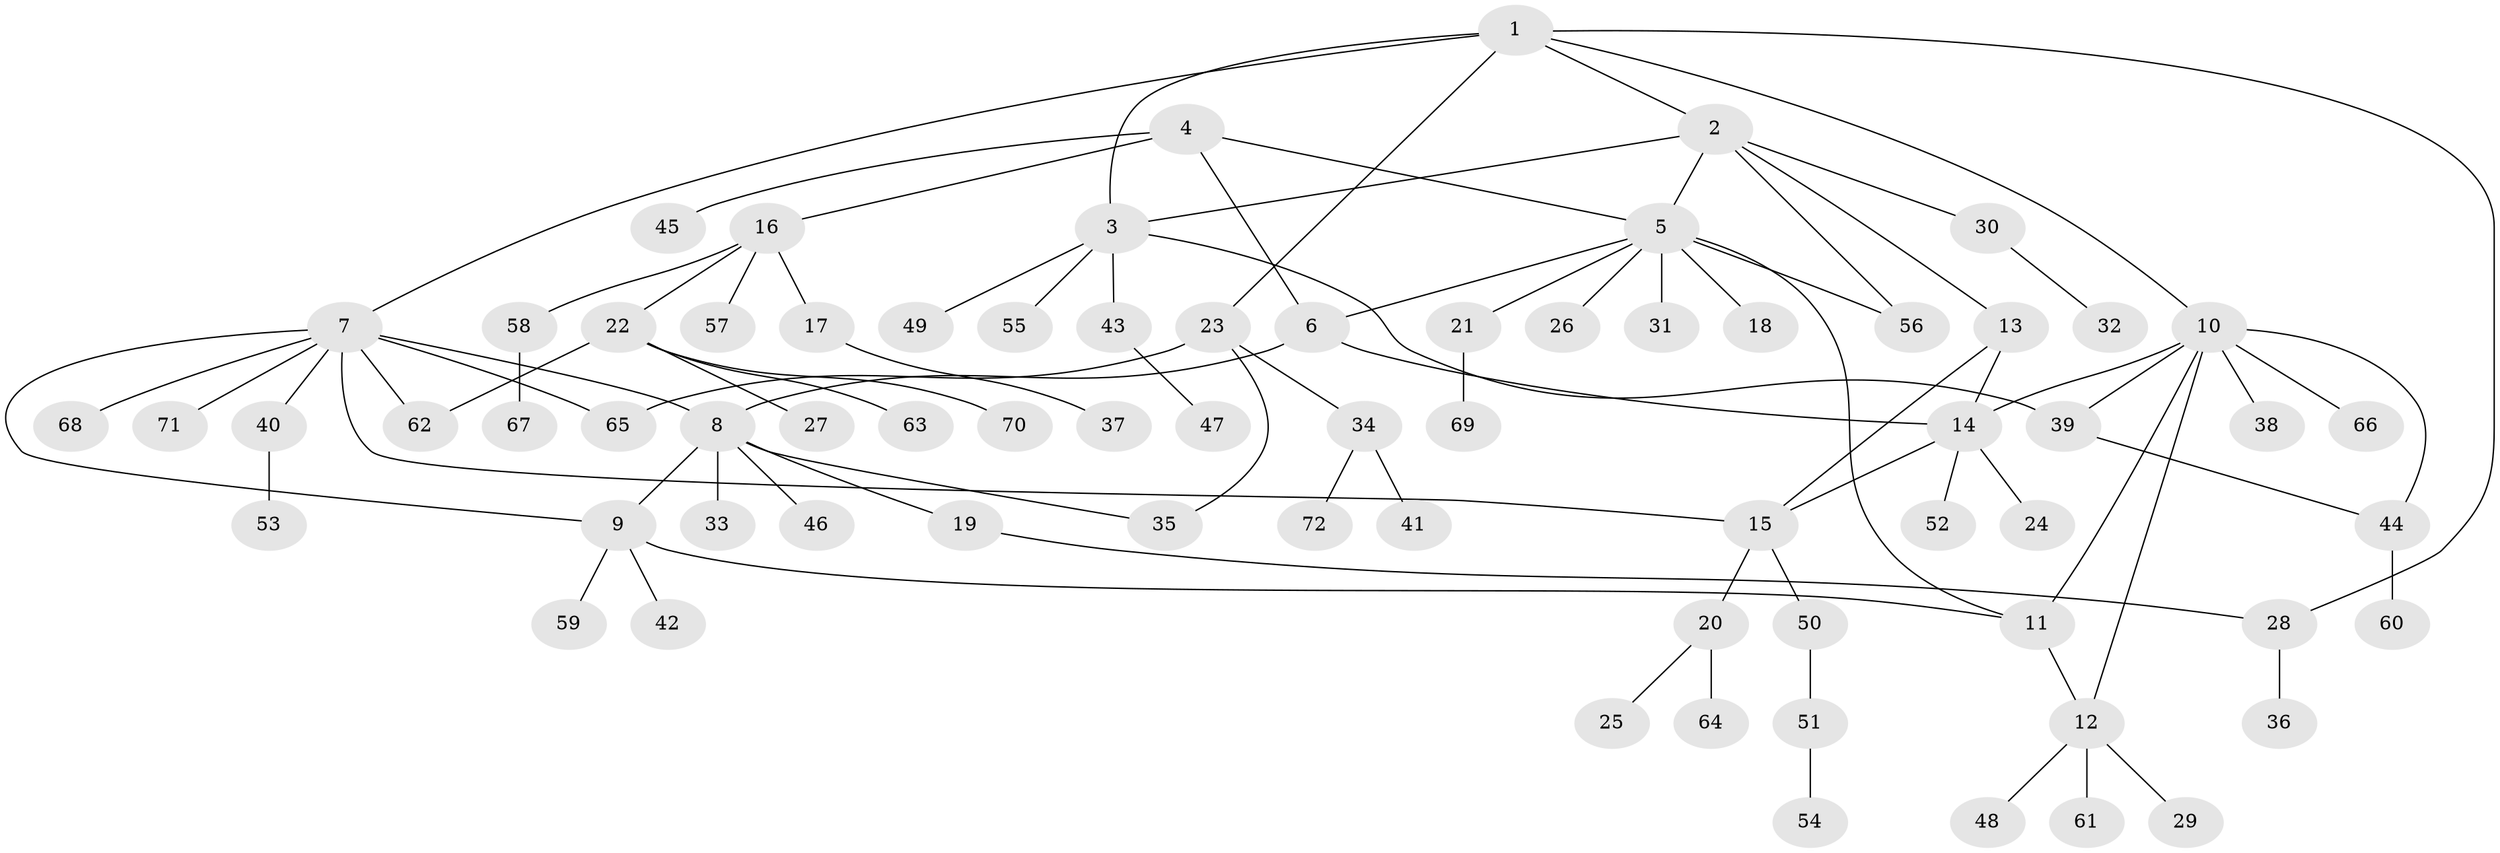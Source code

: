 // coarse degree distribution, {7: 0.08695652173913043, 3: 0.2608695652173913, 4: 0.043478260869565216, 10: 0.043478260869565216, 2: 0.21739130434782608, 5: 0.043478260869565216, 1: 0.30434782608695654}
// Generated by graph-tools (version 1.1) at 2025/52/03/04/25 22:52:21]
// undirected, 72 vertices, 89 edges
graph export_dot {
  node [color=gray90,style=filled];
  1;
  2;
  3;
  4;
  5;
  6;
  7;
  8;
  9;
  10;
  11;
  12;
  13;
  14;
  15;
  16;
  17;
  18;
  19;
  20;
  21;
  22;
  23;
  24;
  25;
  26;
  27;
  28;
  29;
  30;
  31;
  32;
  33;
  34;
  35;
  36;
  37;
  38;
  39;
  40;
  41;
  42;
  43;
  44;
  45;
  46;
  47;
  48;
  49;
  50;
  51;
  52;
  53;
  54;
  55;
  56;
  57;
  58;
  59;
  60;
  61;
  62;
  63;
  64;
  65;
  66;
  67;
  68;
  69;
  70;
  71;
  72;
  1 -- 2;
  1 -- 3;
  1 -- 7;
  1 -- 10;
  1 -- 23;
  1 -- 28;
  2 -- 3;
  2 -- 5;
  2 -- 13;
  2 -- 30;
  2 -- 56;
  3 -- 39;
  3 -- 43;
  3 -- 49;
  3 -- 55;
  4 -- 5;
  4 -- 6;
  4 -- 16;
  4 -- 45;
  5 -- 6;
  5 -- 11;
  5 -- 18;
  5 -- 21;
  5 -- 26;
  5 -- 31;
  5 -- 56;
  6 -- 8;
  6 -- 14;
  7 -- 8;
  7 -- 9;
  7 -- 15;
  7 -- 40;
  7 -- 62;
  7 -- 65;
  7 -- 68;
  7 -- 71;
  8 -- 9;
  8 -- 19;
  8 -- 33;
  8 -- 35;
  8 -- 46;
  9 -- 11;
  9 -- 42;
  9 -- 59;
  10 -- 11;
  10 -- 12;
  10 -- 14;
  10 -- 38;
  10 -- 39;
  10 -- 44;
  10 -- 66;
  11 -- 12;
  12 -- 29;
  12 -- 48;
  12 -- 61;
  13 -- 14;
  13 -- 15;
  14 -- 15;
  14 -- 24;
  14 -- 52;
  15 -- 20;
  15 -- 50;
  16 -- 17;
  16 -- 22;
  16 -- 57;
  16 -- 58;
  17 -- 37;
  19 -- 28;
  20 -- 25;
  20 -- 64;
  21 -- 69;
  22 -- 27;
  22 -- 62;
  22 -- 63;
  22 -- 70;
  23 -- 34;
  23 -- 35;
  23 -- 65;
  28 -- 36;
  30 -- 32;
  34 -- 41;
  34 -- 72;
  39 -- 44;
  40 -- 53;
  43 -- 47;
  44 -- 60;
  50 -- 51;
  51 -- 54;
  58 -- 67;
}
